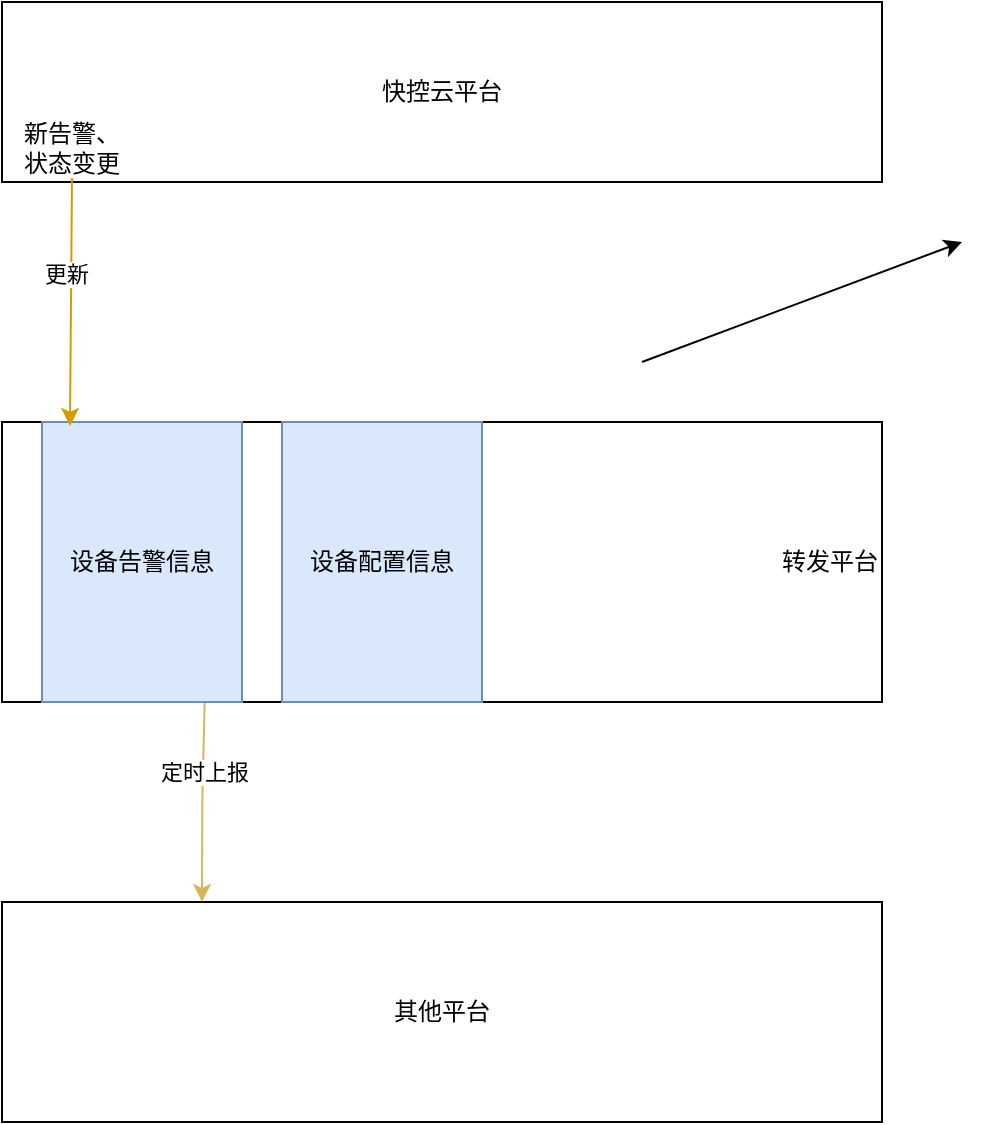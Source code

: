 <mxfile version="20.5.3" type="github">
  <diagram id="U1FMwSItcwg7t5gCMyaE" name="第 1 页">
    <mxGraphModel dx="1422" dy="778" grid="1" gridSize="10" guides="1" tooltips="1" connect="1" arrows="1" fold="1" page="1" pageScale="1" pageWidth="827" pageHeight="1169" math="0" shadow="0">
      <root>
        <mxCell id="0" />
        <mxCell id="1" parent="0" />
        <mxCell id="3LiQr8wCGCh7OgG0KYY2-1" value="快控云平台" style="rounded=0;whiteSpace=wrap;html=1;" parent="1" vertex="1">
          <mxGeometry x="180" y="210" width="440" height="90" as="geometry" />
        </mxCell>
        <mxCell id="3LiQr8wCGCh7OgG0KYY2-3" value="转发平台" style="rounded=0;whiteSpace=wrap;html=1;align=right;" parent="1" vertex="1">
          <mxGeometry x="180" y="420" width="440" height="140" as="geometry" />
        </mxCell>
        <mxCell id="3LiQr8wCGCh7OgG0KYY2-4" value="" style="endArrow=classic;html=1;rounded=0;" parent="1" edge="1">
          <mxGeometry width="50" height="50" relative="1" as="geometry">
            <mxPoint x="500" y="390" as="sourcePoint" />
            <mxPoint x="660" y="330" as="targetPoint" />
          </mxGeometry>
        </mxCell>
        <mxCell id="3LiQr8wCGCh7OgG0KYY2-15" value="其他平台" style="rounded=0;whiteSpace=wrap;html=1;" parent="1" vertex="1">
          <mxGeometry x="180" y="660" width="440" height="110" as="geometry" />
        </mxCell>
        <mxCell id="3LiQr8wCGCh7OgG0KYY2-18" value="" style="endArrow=classic;html=1;rounded=0;entryX=0.136;entryY=0;entryDx=0;entryDy=0;entryPerimeter=0;exitX=0.139;exitY=1;exitDx=0;exitDy=0;exitPerimeter=0;fillColor=#fff2cc;strokeColor=#d6b656;" parent="1" edge="1">
          <mxGeometry width="50" height="50" relative="1" as="geometry">
            <mxPoint x="281.32" y="560" as="sourcePoint" />
            <mxPoint x="280.0" y="660" as="targetPoint" />
            <Array as="points">
              <mxPoint x="280.16" y="610" />
            </Array>
          </mxGeometry>
        </mxCell>
        <mxCell id="3LiQr8wCGCh7OgG0KYY2-19" value="定时上报" style="edgeLabel;html=1;align=center;verticalAlign=middle;resizable=0;points=[];" parent="3LiQr8wCGCh7OgG0KYY2-18" vertex="1" connectable="0">
          <mxGeometry x="-0.3" relative="1" as="geometry">
            <mxPoint as="offset" />
          </mxGeometry>
        </mxCell>
        <mxCell id="3LiQr8wCGCh7OgG0KYY2-20" value="设备告警信息" style="text;html=1;strokeColor=#6c8ebf;fillColor=#dae8fc;align=center;verticalAlign=middle;whiteSpace=wrap;rounded=0;" parent="1" vertex="1">
          <mxGeometry x="200" y="420" width="100" height="140" as="geometry" />
        </mxCell>
        <mxCell id="3LiQr8wCGCh7OgG0KYY2-21" value="" style="endArrow=classic;html=1;rounded=0;entryX=0.14;entryY=0.007;entryDx=0;entryDy=0;exitX=0.5;exitY=1;exitDx=0;exitDy=0;entryPerimeter=0;fillColor=#ffe6cc;strokeColor=#d79b00;" parent="1" edge="1" source="L51531q8kxPah6j-Oe_d-1">
          <mxGeometry width="50" height="50" relative="1" as="geometry">
            <mxPoint x="216" y="294" as="sourcePoint" />
            <mxPoint x="214" y="421.98" as="targetPoint" />
          </mxGeometry>
        </mxCell>
        <mxCell id="3LiQr8wCGCh7OgG0KYY2-22" value="更新" style="edgeLabel;html=1;align=center;verticalAlign=middle;resizable=0;points=[];" parent="3LiQr8wCGCh7OgG0KYY2-21" vertex="1" connectable="0">
          <mxGeometry x="-0.223" y="-3" relative="1" as="geometry">
            <mxPoint as="offset" />
          </mxGeometry>
        </mxCell>
        <mxCell id="L51531q8kxPah6j-Oe_d-1" value="新告警、状态变更" style="text;html=1;strokeColor=none;fillColor=none;align=center;verticalAlign=middle;whiteSpace=wrap;rounded=0;" vertex="1" parent="1">
          <mxGeometry x="185" y="268" width="60" height="30" as="geometry" />
        </mxCell>
        <mxCell id="L51531q8kxPah6j-Oe_d-4" value="设备配置信息" style="text;html=1;strokeColor=#6c8ebf;fillColor=#dae8fc;align=center;verticalAlign=middle;whiteSpace=wrap;rounded=0;" vertex="1" parent="1">
          <mxGeometry x="320" y="420" width="100" height="140" as="geometry" />
        </mxCell>
      </root>
    </mxGraphModel>
  </diagram>
</mxfile>

